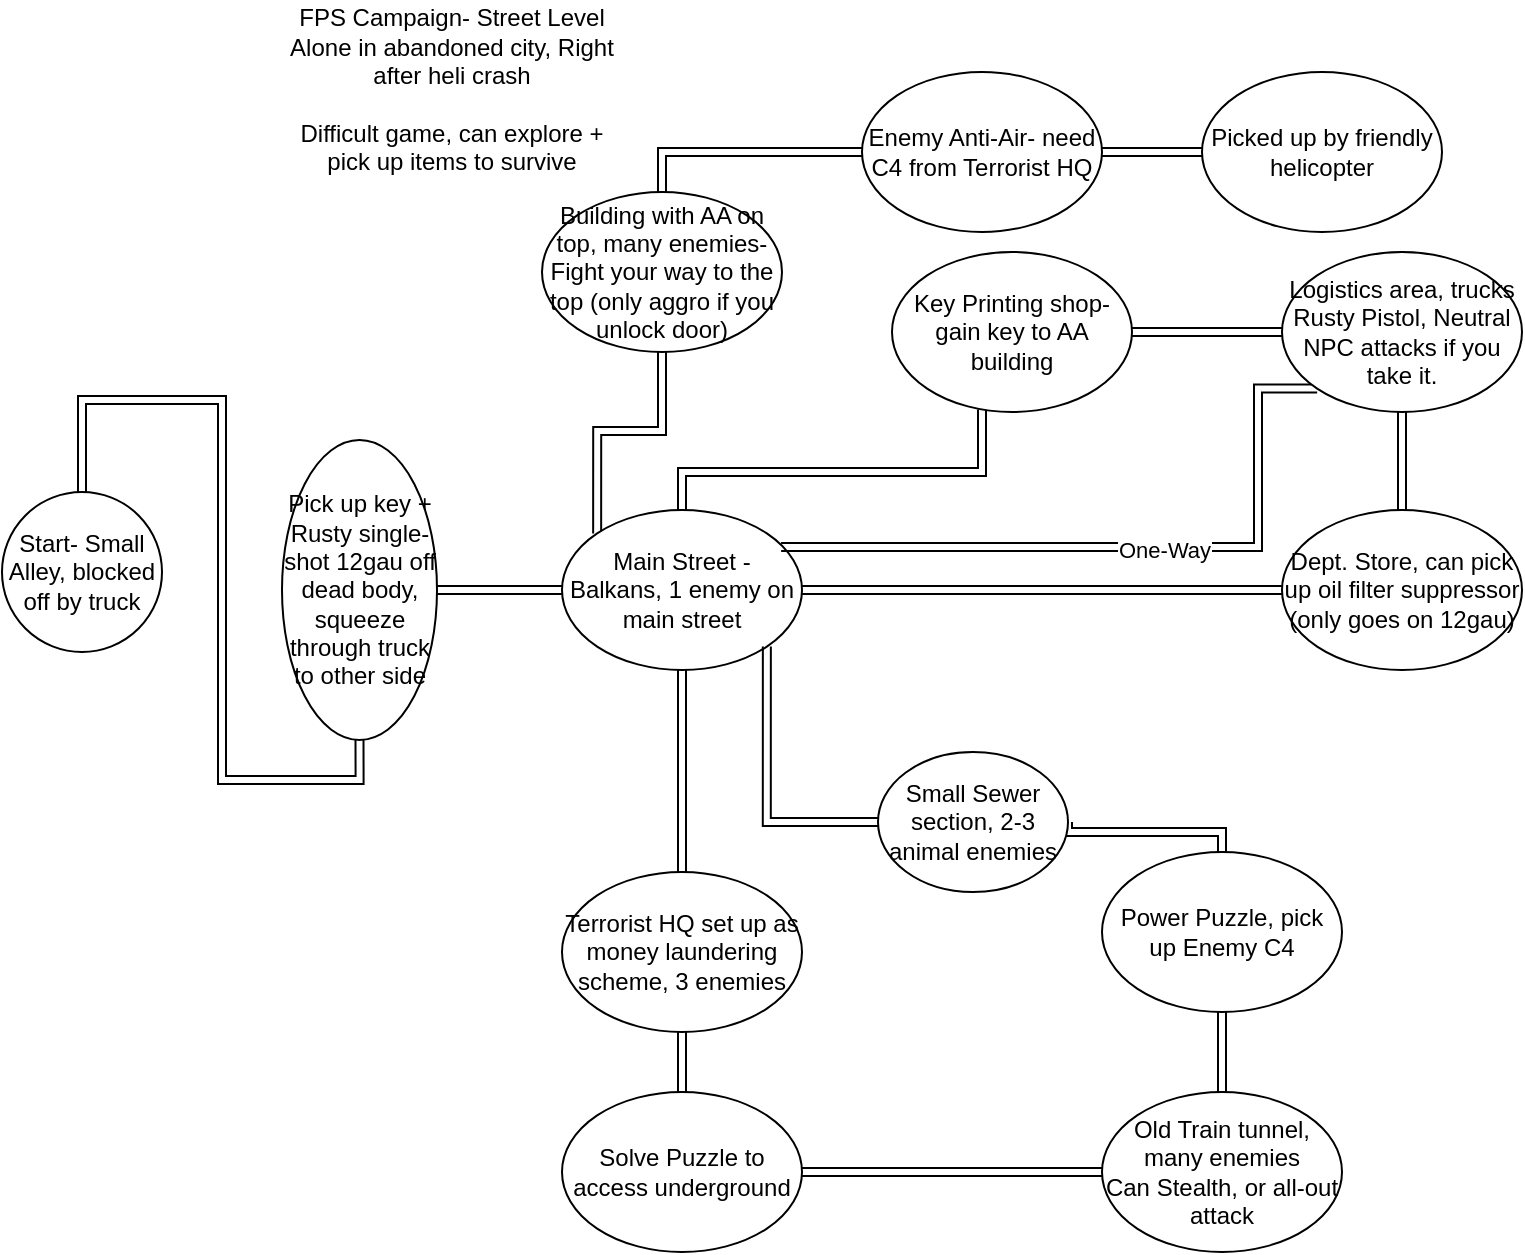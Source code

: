 <mxfile version="20.5.1" type="github">
  <diagram id="00eKUhh65OacD7GRwaRf" name="Page-1">
    <mxGraphModel dx="1996" dy="662" grid="1" gridSize="10" guides="1" tooltips="1" connect="1" arrows="1" fold="1" page="1" pageScale="1" pageWidth="850" pageHeight="1100" math="0" shadow="0">
      <root>
        <mxCell id="0" />
        <mxCell id="1" parent="0" />
        <mxCell id="BzA49xTuDbS2A0Y6Psht-1" value="Start- Small Alley, blocked off by truck" style="ellipse;whiteSpace=wrap;html=1;aspect=fixed;" parent="1" vertex="1">
          <mxGeometry x="-60" y="510" width="80" height="80" as="geometry" />
        </mxCell>
        <mxCell id="BzA49xTuDbS2A0Y6Psht-3" value="FPS Campaign- Street Level&lt;br&gt;Alone in abandoned city, Right after heli crash&lt;br&gt;&lt;br&gt;Difficult game, can explore + pick up items to survive" style="text;html=1;strokeColor=none;fillColor=none;align=center;verticalAlign=middle;whiteSpace=wrap;rounded=0;" parent="1" vertex="1">
          <mxGeometry x="80" y="264" width="170" height="90" as="geometry" />
        </mxCell>
        <mxCell id="e9yA9R0rII7TygROueSu-5" style="edgeStyle=orthogonalEdgeStyle;shape=link;rounded=0;orthogonalLoop=1;jettySize=auto;html=1;exitX=0.5;exitY=1;exitDx=0;exitDy=0;entryX=0.5;entryY=0;entryDx=0;entryDy=0;strokeColor=default;" edge="1" parent="1" source="BzA49xTuDbS2A0Y6Psht-5" target="BzA49xTuDbS2A0Y6Psht-1">
          <mxGeometry relative="1" as="geometry" />
        </mxCell>
        <mxCell id="BzA49xTuDbS2A0Y6Psht-5" value="Pick up key + Rusty single-shot 12gau off dead body, squeeze through truck to other side" style="ellipse;whiteSpace=wrap;html=1;" parent="1" vertex="1">
          <mxGeometry x="80" y="484" width="77.5" height="150" as="geometry" />
        </mxCell>
        <mxCell id="BzA49xTuDbS2A0Y6Psht-15" style="edgeStyle=orthogonalEdgeStyle;rounded=0;orthogonalLoop=1;jettySize=auto;html=1;entryX=0;entryY=0.5;entryDx=0;entryDy=0;exitX=1;exitY=0.5;exitDx=0;exitDy=0;shape=link;" parent="1" source="BzA49xTuDbS2A0Y6Psht-5" target="BzA49xTuDbS2A0Y6Psht-10" edge="1">
          <mxGeometry relative="1" as="geometry">
            <mxPoint x="280" y="654" as="sourcePoint" />
          </mxGeometry>
        </mxCell>
        <mxCell id="BzA49xTuDbS2A0Y6Psht-13" style="edgeStyle=orthogonalEdgeStyle;rounded=0;orthogonalLoop=1;jettySize=auto;html=1;exitX=0.5;exitY=1;exitDx=0;exitDy=0;shape=link;" parent="1" source="BzA49xTuDbS2A0Y6Psht-10" target="BzA49xTuDbS2A0Y6Psht-12" edge="1">
          <mxGeometry relative="1" as="geometry" />
        </mxCell>
        <mxCell id="BzA49xTuDbS2A0Y6Psht-20" style="edgeStyle=orthogonalEdgeStyle;rounded=0;orthogonalLoop=1;jettySize=auto;html=1;shape=link;exitX=0.5;exitY=0;exitDx=0;exitDy=0;" parent="1" source="BzA49xTuDbS2A0Y6Psht-10" target="BzA49xTuDbS2A0Y6Psht-19" edge="1">
          <mxGeometry relative="1" as="geometry">
            <Array as="points">
              <mxPoint x="280" y="500" />
              <mxPoint x="430" y="500" />
            </Array>
            <mxPoint x="350" y="445.556" as="sourcePoint" />
          </mxGeometry>
        </mxCell>
        <mxCell id="BzA49xTuDbS2A0Y6Psht-26" style="edgeStyle=orthogonalEdgeStyle;rounded=0;orthogonalLoop=1;jettySize=auto;html=1;exitX=1;exitY=0.5;exitDx=0;exitDy=0;entryX=0;entryY=0.5;entryDx=0;entryDy=0;shape=link;" parent="1" source="BzA49xTuDbS2A0Y6Psht-10" target="BzA49xTuDbS2A0Y6Psht-22" edge="1">
          <mxGeometry relative="1" as="geometry" />
        </mxCell>
        <mxCell id="e9yA9R0rII7TygROueSu-2" style="edgeStyle=orthogonalEdgeStyle;shape=link;rounded=0;orthogonalLoop=1;jettySize=auto;html=1;exitX=0;exitY=0;exitDx=0;exitDy=0;strokeColor=default;" edge="1" parent="1" source="BzA49xTuDbS2A0Y6Psht-10" target="e9yA9R0rII7TygROueSu-1">
          <mxGeometry relative="1" as="geometry" />
        </mxCell>
        <mxCell id="BzA49xTuDbS2A0Y6Psht-10" value="Main Street - Balkans, 1 enemy on main street" style="ellipse;whiteSpace=wrap;html=1;" parent="1" vertex="1">
          <mxGeometry x="220" y="519" width="120" height="80" as="geometry" />
        </mxCell>
        <mxCell id="BzA49xTuDbS2A0Y6Psht-18" style="edgeStyle=orthogonalEdgeStyle;rounded=0;orthogonalLoop=1;jettySize=auto;html=1;exitX=0.5;exitY=1;exitDx=0;exitDy=0;shape=link;" parent="1" source="BzA49xTuDbS2A0Y6Psht-12" target="BzA49xTuDbS2A0Y6Psht-17" edge="1">
          <mxGeometry relative="1" as="geometry" />
        </mxCell>
        <mxCell id="BzA49xTuDbS2A0Y6Psht-12" value="Terrorist HQ set up as money laundering scheme, 3 enemies" style="ellipse;whiteSpace=wrap;html=1;" parent="1" vertex="1">
          <mxGeometry x="220" y="700" width="120" height="80" as="geometry" />
        </mxCell>
        <mxCell id="BzA49xTuDbS2A0Y6Psht-50" style="edgeStyle=orthogonalEdgeStyle;rounded=0;orthogonalLoop=1;jettySize=auto;html=1;exitX=1;exitY=0.5;exitDx=0;exitDy=0;shape=link;" parent="1" source="BzA49xTuDbS2A0Y6Psht-17" target="BzA49xTuDbS2A0Y6Psht-49" edge="1">
          <mxGeometry relative="1" as="geometry" />
        </mxCell>
        <mxCell id="BzA49xTuDbS2A0Y6Psht-17" value="Solve Puzzle to access underground" style="ellipse;whiteSpace=wrap;html=1;" parent="1" vertex="1">
          <mxGeometry x="220" y="810" width="120" height="80" as="geometry" />
        </mxCell>
        <mxCell id="BzA49xTuDbS2A0Y6Psht-35" style="edgeStyle=orthogonalEdgeStyle;rounded=0;orthogonalLoop=1;jettySize=auto;html=1;exitX=1;exitY=0.5;exitDx=0;exitDy=0;shape=link;" parent="1" source="BzA49xTuDbS2A0Y6Psht-19" target="BzA49xTuDbS2A0Y6Psht-34" edge="1">
          <mxGeometry relative="1" as="geometry" />
        </mxCell>
        <mxCell id="BzA49xTuDbS2A0Y6Psht-19" value="Key Printing shop- gain key to AA building" style="ellipse;whiteSpace=wrap;html=1;" parent="1" vertex="1">
          <mxGeometry x="385" y="390" width="120" height="80" as="geometry" />
        </mxCell>
        <mxCell id="BzA49xTuDbS2A0Y6Psht-41" style="edgeStyle=orthogonalEdgeStyle;rounded=0;orthogonalLoop=1;jettySize=auto;html=1;exitX=0.5;exitY=0;exitDx=0;exitDy=0;entryX=0.5;entryY=1;entryDx=0;entryDy=0;verticalAlign=middle;strokeColor=default;shape=link;" parent="1" source="BzA49xTuDbS2A0Y6Psht-22" target="BzA49xTuDbS2A0Y6Psht-34" edge="1">
          <mxGeometry relative="1" as="geometry">
            <Array as="points">
              <mxPoint x="565" y="504" />
              <mxPoint x="610" y="504" />
            </Array>
          </mxGeometry>
        </mxCell>
        <mxCell id="BzA49xTuDbS2A0Y6Psht-22" value="Dept. Store, can pick up oil filter suppressor (only goes on 12gau)" style="ellipse;whiteSpace=wrap;html=1;" parent="1" vertex="1">
          <mxGeometry x="580" y="519" width="120" height="80" as="geometry" />
        </mxCell>
        <mxCell id="BzA49xTuDbS2A0Y6Psht-38" style="edgeStyle=orthogonalEdgeStyle;rounded=0;orthogonalLoop=1;jettySize=auto;html=1;exitX=0;exitY=1;exitDx=0;exitDy=0;entryX=0.913;entryY=0.231;entryDx=0;entryDy=0;entryPerimeter=0;shape=link;strokeColor=default;" parent="1" source="BzA49xTuDbS2A0Y6Psht-34" target="BzA49xTuDbS2A0Y6Psht-10" edge="1">
          <mxGeometry relative="1" as="geometry">
            <Array as="points">
              <mxPoint x="568" y="458" />
              <mxPoint x="568" y="538" />
            </Array>
          </mxGeometry>
        </mxCell>
        <mxCell id="BzA49xTuDbS2A0Y6Psht-40" value="One-Way" style="edgeLabel;html=1;align=center;verticalAlign=middle;resizable=0;points=[];" parent="BzA49xTuDbS2A0Y6Psht-38" vertex="1" connectable="0">
          <mxGeometry x="-0.099" y="1" relative="1" as="geometry">
            <mxPoint as="offset" />
          </mxGeometry>
        </mxCell>
        <mxCell id="BzA49xTuDbS2A0Y6Psht-34" value="Logistics area, trucks&lt;br&gt;Rusty Pistol, Neutral NPC attacks if you take it." style="ellipse;whiteSpace=wrap;html=1;" parent="1" vertex="1">
          <mxGeometry x="580" y="390" width="120" height="80" as="geometry" />
        </mxCell>
        <mxCell id="BzA49xTuDbS2A0Y6Psht-48" style="edgeStyle=orthogonalEdgeStyle;rounded=0;orthogonalLoop=1;jettySize=auto;html=1;exitX=1;exitY=0.5;exitDx=0;exitDy=0;shape=link;" parent="1" source="BzA49xTuDbS2A0Y6Psht-45" target="BzA49xTuDbS2A0Y6Psht-47" edge="1">
          <mxGeometry relative="1" as="geometry" />
        </mxCell>
        <mxCell id="BzA49xTuDbS2A0Y6Psht-45" value="Enemy Anti-Air- need C4 from Terrorist HQ" style="ellipse;whiteSpace=wrap;html=1;" parent="1" vertex="1">
          <mxGeometry x="370" y="300" width="120" height="80" as="geometry" />
        </mxCell>
        <mxCell id="BzA49xTuDbS2A0Y6Psht-47" value="Picked up by friendly helicopter" style="ellipse;whiteSpace=wrap;html=1;perimeter=ellipsePerimeter;gradientColor=none;fillColor=default;" parent="1" vertex="1">
          <mxGeometry x="540" y="300" width="120" height="80" as="geometry" />
        </mxCell>
        <mxCell id="BzA49xTuDbS2A0Y6Psht-52" style="edgeStyle=orthogonalEdgeStyle;rounded=0;orthogonalLoop=1;jettySize=auto;html=1;shape=link;entryX=0.5;entryY=1;entryDx=0;entryDy=0;" parent="1" source="BzA49xTuDbS2A0Y6Psht-49" target="BzA49xTuDbS2A0Y6Psht-51" edge="1">
          <mxGeometry relative="1" as="geometry" />
        </mxCell>
        <mxCell id="BzA49xTuDbS2A0Y6Psht-49" value="Old Train tunnel, many enemies&lt;br&gt;Can Stealth, or all-out attack" style="ellipse;whiteSpace=wrap;html=1;" parent="1" vertex="1">
          <mxGeometry x="490" y="810" width="120" height="80" as="geometry" />
        </mxCell>
        <mxCell id="BzA49xTuDbS2A0Y6Psht-55" style="edgeStyle=orthogonalEdgeStyle;rounded=0;orthogonalLoop=1;jettySize=auto;html=1;exitX=0.5;exitY=0;exitDx=0;exitDy=0;shape=link;entryX=1;entryY=0.5;entryDx=0;entryDy=0;" parent="1" source="BzA49xTuDbS2A0Y6Psht-51" target="BzA49xTuDbS2A0Y6Psht-54" edge="1">
          <mxGeometry relative="1" as="geometry">
            <Array as="points">
              <mxPoint x="550" y="680" />
              <mxPoint x="473" y="680" />
            </Array>
          </mxGeometry>
        </mxCell>
        <mxCell id="BzA49xTuDbS2A0Y6Psht-51" value="Power Puzzle, pick up Enemy C4" style="ellipse;whiteSpace=wrap;html=1;" parent="1" vertex="1">
          <mxGeometry x="490" y="690" width="120" height="80" as="geometry" />
        </mxCell>
        <mxCell id="BzA49xTuDbS2A0Y6Psht-56" style="edgeStyle=orthogonalEdgeStyle;rounded=0;orthogonalLoop=1;jettySize=auto;html=1;exitX=0;exitY=0.5;exitDx=0;exitDy=0;shape=link;entryX=1;entryY=1;entryDx=0;entryDy=0;" parent="1" source="BzA49xTuDbS2A0Y6Psht-54" target="BzA49xTuDbS2A0Y6Psht-10" edge="1">
          <mxGeometry relative="1" as="geometry">
            <mxPoint x="330" y="609" as="targetPoint" />
          </mxGeometry>
        </mxCell>
        <mxCell id="BzA49xTuDbS2A0Y6Psht-54" value="Small Sewer section, 2-3 animal enemies" style="ellipse;whiteSpace=wrap;html=1;" parent="1" vertex="1">
          <mxGeometry x="378" y="640" width="95" height="70" as="geometry" />
        </mxCell>
        <mxCell id="e9yA9R0rII7TygROueSu-3" style="edgeStyle=orthogonalEdgeStyle;shape=link;rounded=0;orthogonalLoop=1;jettySize=auto;html=1;exitX=0.5;exitY=0;exitDx=0;exitDy=0;entryX=0;entryY=0.5;entryDx=0;entryDy=0;strokeColor=default;" edge="1" parent="1" source="e9yA9R0rII7TygROueSu-1" target="BzA49xTuDbS2A0Y6Psht-45">
          <mxGeometry relative="1" as="geometry" />
        </mxCell>
        <mxCell id="e9yA9R0rII7TygROueSu-1" value="Building with AA on top, many enemies- Fight your way to the top (only aggro if you unlock door)" style="ellipse;whiteSpace=wrap;html=1;fillColor=default;gradientColor=none;" vertex="1" parent="1">
          <mxGeometry x="210" y="360" width="120" height="80" as="geometry" />
        </mxCell>
      </root>
    </mxGraphModel>
  </diagram>
</mxfile>
